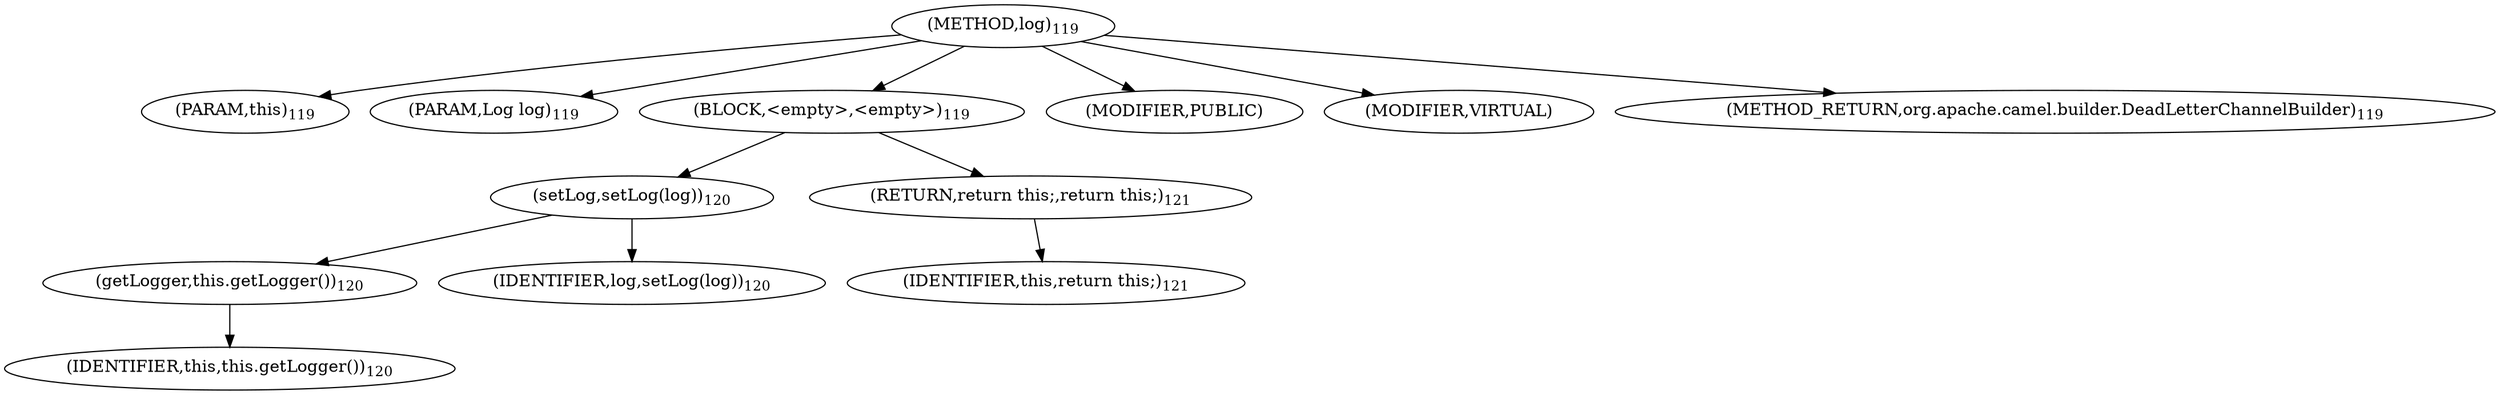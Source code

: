 digraph "log" {  
"291" [label = <(METHOD,log)<SUB>119</SUB>> ]
"43" [label = <(PARAM,this)<SUB>119</SUB>> ]
"292" [label = <(PARAM,Log log)<SUB>119</SUB>> ]
"293" [label = <(BLOCK,&lt;empty&gt;,&lt;empty&gt;)<SUB>119</SUB>> ]
"294" [label = <(setLog,setLog(log))<SUB>120</SUB>> ]
"295" [label = <(getLogger,this.getLogger())<SUB>120</SUB>> ]
"42" [label = <(IDENTIFIER,this,this.getLogger())<SUB>120</SUB>> ]
"296" [label = <(IDENTIFIER,log,setLog(log))<SUB>120</SUB>> ]
"297" [label = <(RETURN,return this;,return this;)<SUB>121</SUB>> ]
"44" [label = <(IDENTIFIER,this,return this;)<SUB>121</SUB>> ]
"298" [label = <(MODIFIER,PUBLIC)> ]
"299" [label = <(MODIFIER,VIRTUAL)> ]
"300" [label = <(METHOD_RETURN,org.apache.camel.builder.DeadLetterChannelBuilder)<SUB>119</SUB>> ]
  "291" -> "43" 
  "291" -> "292" 
  "291" -> "293" 
  "291" -> "298" 
  "291" -> "299" 
  "291" -> "300" 
  "293" -> "294" 
  "293" -> "297" 
  "294" -> "295" 
  "294" -> "296" 
  "295" -> "42" 
  "297" -> "44" 
}
